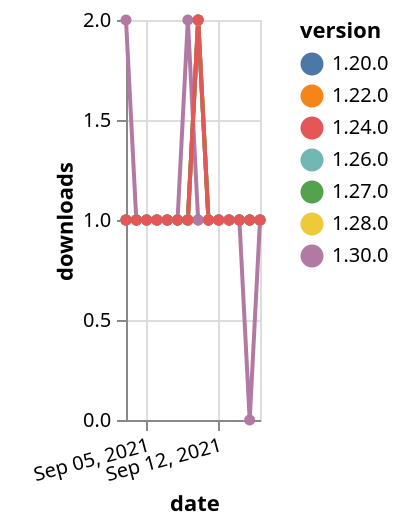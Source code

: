 {"$schema": "https://vega.github.io/schema/vega-lite/v5.json", "description": "A simple bar chart with embedded data.", "data": {"values": [{"date": "2021-09-03", "total": 279, "delta": 1, "version": "1.22.0"}, {"date": "2021-09-04", "total": 280, "delta": 1, "version": "1.22.0"}, {"date": "2021-09-05", "total": 281, "delta": 1, "version": "1.22.0"}, {"date": "2021-09-06", "total": 282, "delta": 1, "version": "1.22.0"}, {"date": "2021-09-07", "total": 283, "delta": 1, "version": "1.22.0"}, {"date": "2021-09-08", "total": 284, "delta": 1, "version": "1.22.0"}, {"date": "2021-09-09", "total": 285, "delta": 1, "version": "1.22.0"}, {"date": "2021-09-10", "total": 287, "delta": 2, "version": "1.22.0"}, {"date": "2021-09-11", "total": 288, "delta": 1, "version": "1.22.0"}, {"date": "2021-09-12", "total": 289, "delta": 1, "version": "1.22.0"}, {"date": "2021-09-13", "total": 290, "delta": 1, "version": "1.22.0"}, {"date": "2021-09-14", "total": 291, "delta": 1, "version": "1.22.0"}, {"date": "2021-09-15", "total": 292, "delta": 1, "version": "1.22.0"}, {"date": "2021-09-16", "total": 293, "delta": 1, "version": "1.22.0"}, {"date": "2021-09-03", "total": 158, "delta": 1, "version": "1.28.0"}, {"date": "2021-09-04", "total": 159, "delta": 1, "version": "1.28.0"}, {"date": "2021-09-05", "total": 160, "delta": 1, "version": "1.28.0"}, {"date": "2021-09-06", "total": 161, "delta": 1, "version": "1.28.0"}, {"date": "2021-09-07", "total": 162, "delta": 1, "version": "1.28.0"}, {"date": "2021-09-08", "total": 163, "delta": 1, "version": "1.28.0"}, {"date": "2021-09-09", "total": 164, "delta": 1, "version": "1.28.0"}, {"date": "2021-09-10", "total": 166, "delta": 2, "version": "1.28.0"}, {"date": "2021-09-11", "total": 167, "delta": 1, "version": "1.28.0"}, {"date": "2021-09-12", "total": 168, "delta": 1, "version": "1.28.0"}, {"date": "2021-09-13", "total": 169, "delta": 1, "version": "1.28.0"}, {"date": "2021-09-14", "total": 170, "delta": 1, "version": "1.28.0"}, {"date": "2021-09-15", "total": 171, "delta": 1, "version": "1.28.0"}, {"date": "2021-09-16", "total": 172, "delta": 1, "version": "1.28.0"}, {"date": "2021-09-03", "total": 146, "delta": 1, "version": "1.26.0"}, {"date": "2021-09-04", "total": 147, "delta": 1, "version": "1.26.0"}, {"date": "2021-09-05", "total": 148, "delta": 1, "version": "1.26.0"}, {"date": "2021-09-06", "total": 149, "delta": 1, "version": "1.26.0"}, {"date": "2021-09-07", "total": 150, "delta": 1, "version": "1.26.0"}, {"date": "2021-09-08", "total": 151, "delta": 1, "version": "1.26.0"}, {"date": "2021-09-09", "total": 152, "delta": 1, "version": "1.26.0"}, {"date": "2021-09-10", "total": 154, "delta": 2, "version": "1.26.0"}, {"date": "2021-09-11", "total": 155, "delta": 1, "version": "1.26.0"}, {"date": "2021-09-12", "total": 156, "delta": 1, "version": "1.26.0"}, {"date": "2021-09-13", "total": 157, "delta": 1, "version": "1.26.0"}, {"date": "2021-09-14", "total": 158, "delta": 1, "version": "1.26.0"}, {"date": "2021-09-15", "total": 159, "delta": 1, "version": "1.26.0"}, {"date": "2021-09-16", "total": 160, "delta": 1, "version": "1.26.0"}, {"date": "2021-09-03", "total": 215, "delta": 1, "version": "1.20.0"}, {"date": "2021-09-04", "total": 216, "delta": 1, "version": "1.20.0"}, {"date": "2021-09-05", "total": 217, "delta": 1, "version": "1.20.0"}, {"date": "2021-09-06", "total": 218, "delta": 1, "version": "1.20.0"}, {"date": "2021-09-07", "total": 219, "delta": 1, "version": "1.20.0"}, {"date": "2021-09-08", "total": 220, "delta": 1, "version": "1.20.0"}, {"date": "2021-09-09", "total": 221, "delta": 1, "version": "1.20.0"}, {"date": "2021-09-10", "total": 222, "delta": 1, "version": "1.20.0"}, {"date": "2021-09-11", "total": 223, "delta": 1, "version": "1.20.0"}, {"date": "2021-09-12", "total": 224, "delta": 1, "version": "1.20.0"}, {"date": "2021-09-13", "total": 225, "delta": 1, "version": "1.20.0"}, {"date": "2021-09-14", "total": 226, "delta": 1, "version": "1.20.0"}, {"date": "2021-09-15", "total": 227, "delta": 1, "version": "1.20.0"}, {"date": "2021-09-16", "total": 228, "delta": 1, "version": "1.20.0"}, {"date": "2021-09-03", "total": 134, "delta": 1, "version": "1.27.0"}, {"date": "2021-09-04", "total": 135, "delta": 1, "version": "1.27.0"}, {"date": "2021-09-05", "total": 136, "delta": 1, "version": "1.27.0"}, {"date": "2021-09-06", "total": 137, "delta": 1, "version": "1.27.0"}, {"date": "2021-09-07", "total": 138, "delta": 1, "version": "1.27.0"}, {"date": "2021-09-08", "total": 139, "delta": 1, "version": "1.27.0"}, {"date": "2021-09-09", "total": 140, "delta": 1, "version": "1.27.0"}, {"date": "2021-09-10", "total": 142, "delta": 2, "version": "1.27.0"}, {"date": "2021-09-11", "total": 143, "delta": 1, "version": "1.27.0"}, {"date": "2021-09-12", "total": 144, "delta": 1, "version": "1.27.0"}, {"date": "2021-09-13", "total": 145, "delta": 1, "version": "1.27.0"}, {"date": "2021-09-14", "total": 146, "delta": 1, "version": "1.27.0"}, {"date": "2021-09-15", "total": 147, "delta": 1, "version": "1.27.0"}, {"date": "2021-09-16", "total": 148, "delta": 1, "version": "1.27.0"}, {"date": "2021-09-03", "total": 115, "delta": 2, "version": "1.30.0"}, {"date": "2021-09-04", "total": 116, "delta": 1, "version": "1.30.0"}, {"date": "2021-09-05", "total": 117, "delta": 1, "version": "1.30.0"}, {"date": "2021-09-06", "total": 118, "delta": 1, "version": "1.30.0"}, {"date": "2021-09-07", "total": 119, "delta": 1, "version": "1.30.0"}, {"date": "2021-09-08", "total": 120, "delta": 1, "version": "1.30.0"}, {"date": "2021-09-09", "total": 122, "delta": 2, "version": "1.30.0"}, {"date": "2021-09-10", "total": 123, "delta": 1, "version": "1.30.0"}, {"date": "2021-09-11", "total": 124, "delta": 1, "version": "1.30.0"}, {"date": "2021-09-12", "total": 125, "delta": 1, "version": "1.30.0"}, {"date": "2021-09-13", "total": 126, "delta": 1, "version": "1.30.0"}, {"date": "2021-09-14", "total": 127, "delta": 1, "version": "1.30.0"}, {"date": "2021-09-15", "total": 127, "delta": 0, "version": "1.30.0"}, {"date": "2021-09-16", "total": 128, "delta": 1, "version": "1.30.0"}, {"date": "2021-09-03", "total": 167, "delta": 1, "version": "1.24.0"}, {"date": "2021-09-04", "total": 168, "delta": 1, "version": "1.24.0"}, {"date": "2021-09-05", "total": 169, "delta": 1, "version": "1.24.0"}, {"date": "2021-09-06", "total": 170, "delta": 1, "version": "1.24.0"}, {"date": "2021-09-07", "total": 171, "delta": 1, "version": "1.24.0"}, {"date": "2021-09-08", "total": 172, "delta": 1, "version": "1.24.0"}, {"date": "2021-09-09", "total": 173, "delta": 1, "version": "1.24.0"}, {"date": "2021-09-10", "total": 175, "delta": 2, "version": "1.24.0"}, {"date": "2021-09-11", "total": 176, "delta": 1, "version": "1.24.0"}, {"date": "2021-09-12", "total": 177, "delta": 1, "version": "1.24.0"}, {"date": "2021-09-13", "total": 178, "delta": 1, "version": "1.24.0"}, {"date": "2021-09-14", "total": 179, "delta": 1, "version": "1.24.0"}, {"date": "2021-09-15", "total": 180, "delta": 1, "version": "1.24.0"}, {"date": "2021-09-16", "total": 181, "delta": 1, "version": "1.24.0"}]}, "width": "container", "mark": {"type": "line", "point": {"filled": true}}, "encoding": {"x": {"field": "date", "type": "temporal", "timeUnit": "yearmonthdate", "title": "date", "axis": {"labelAngle": -15}}, "y": {"field": "delta", "type": "quantitative", "title": "downloads"}, "color": {"field": "version", "type": "nominal"}, "tooltip": {"field": "delta"}}}